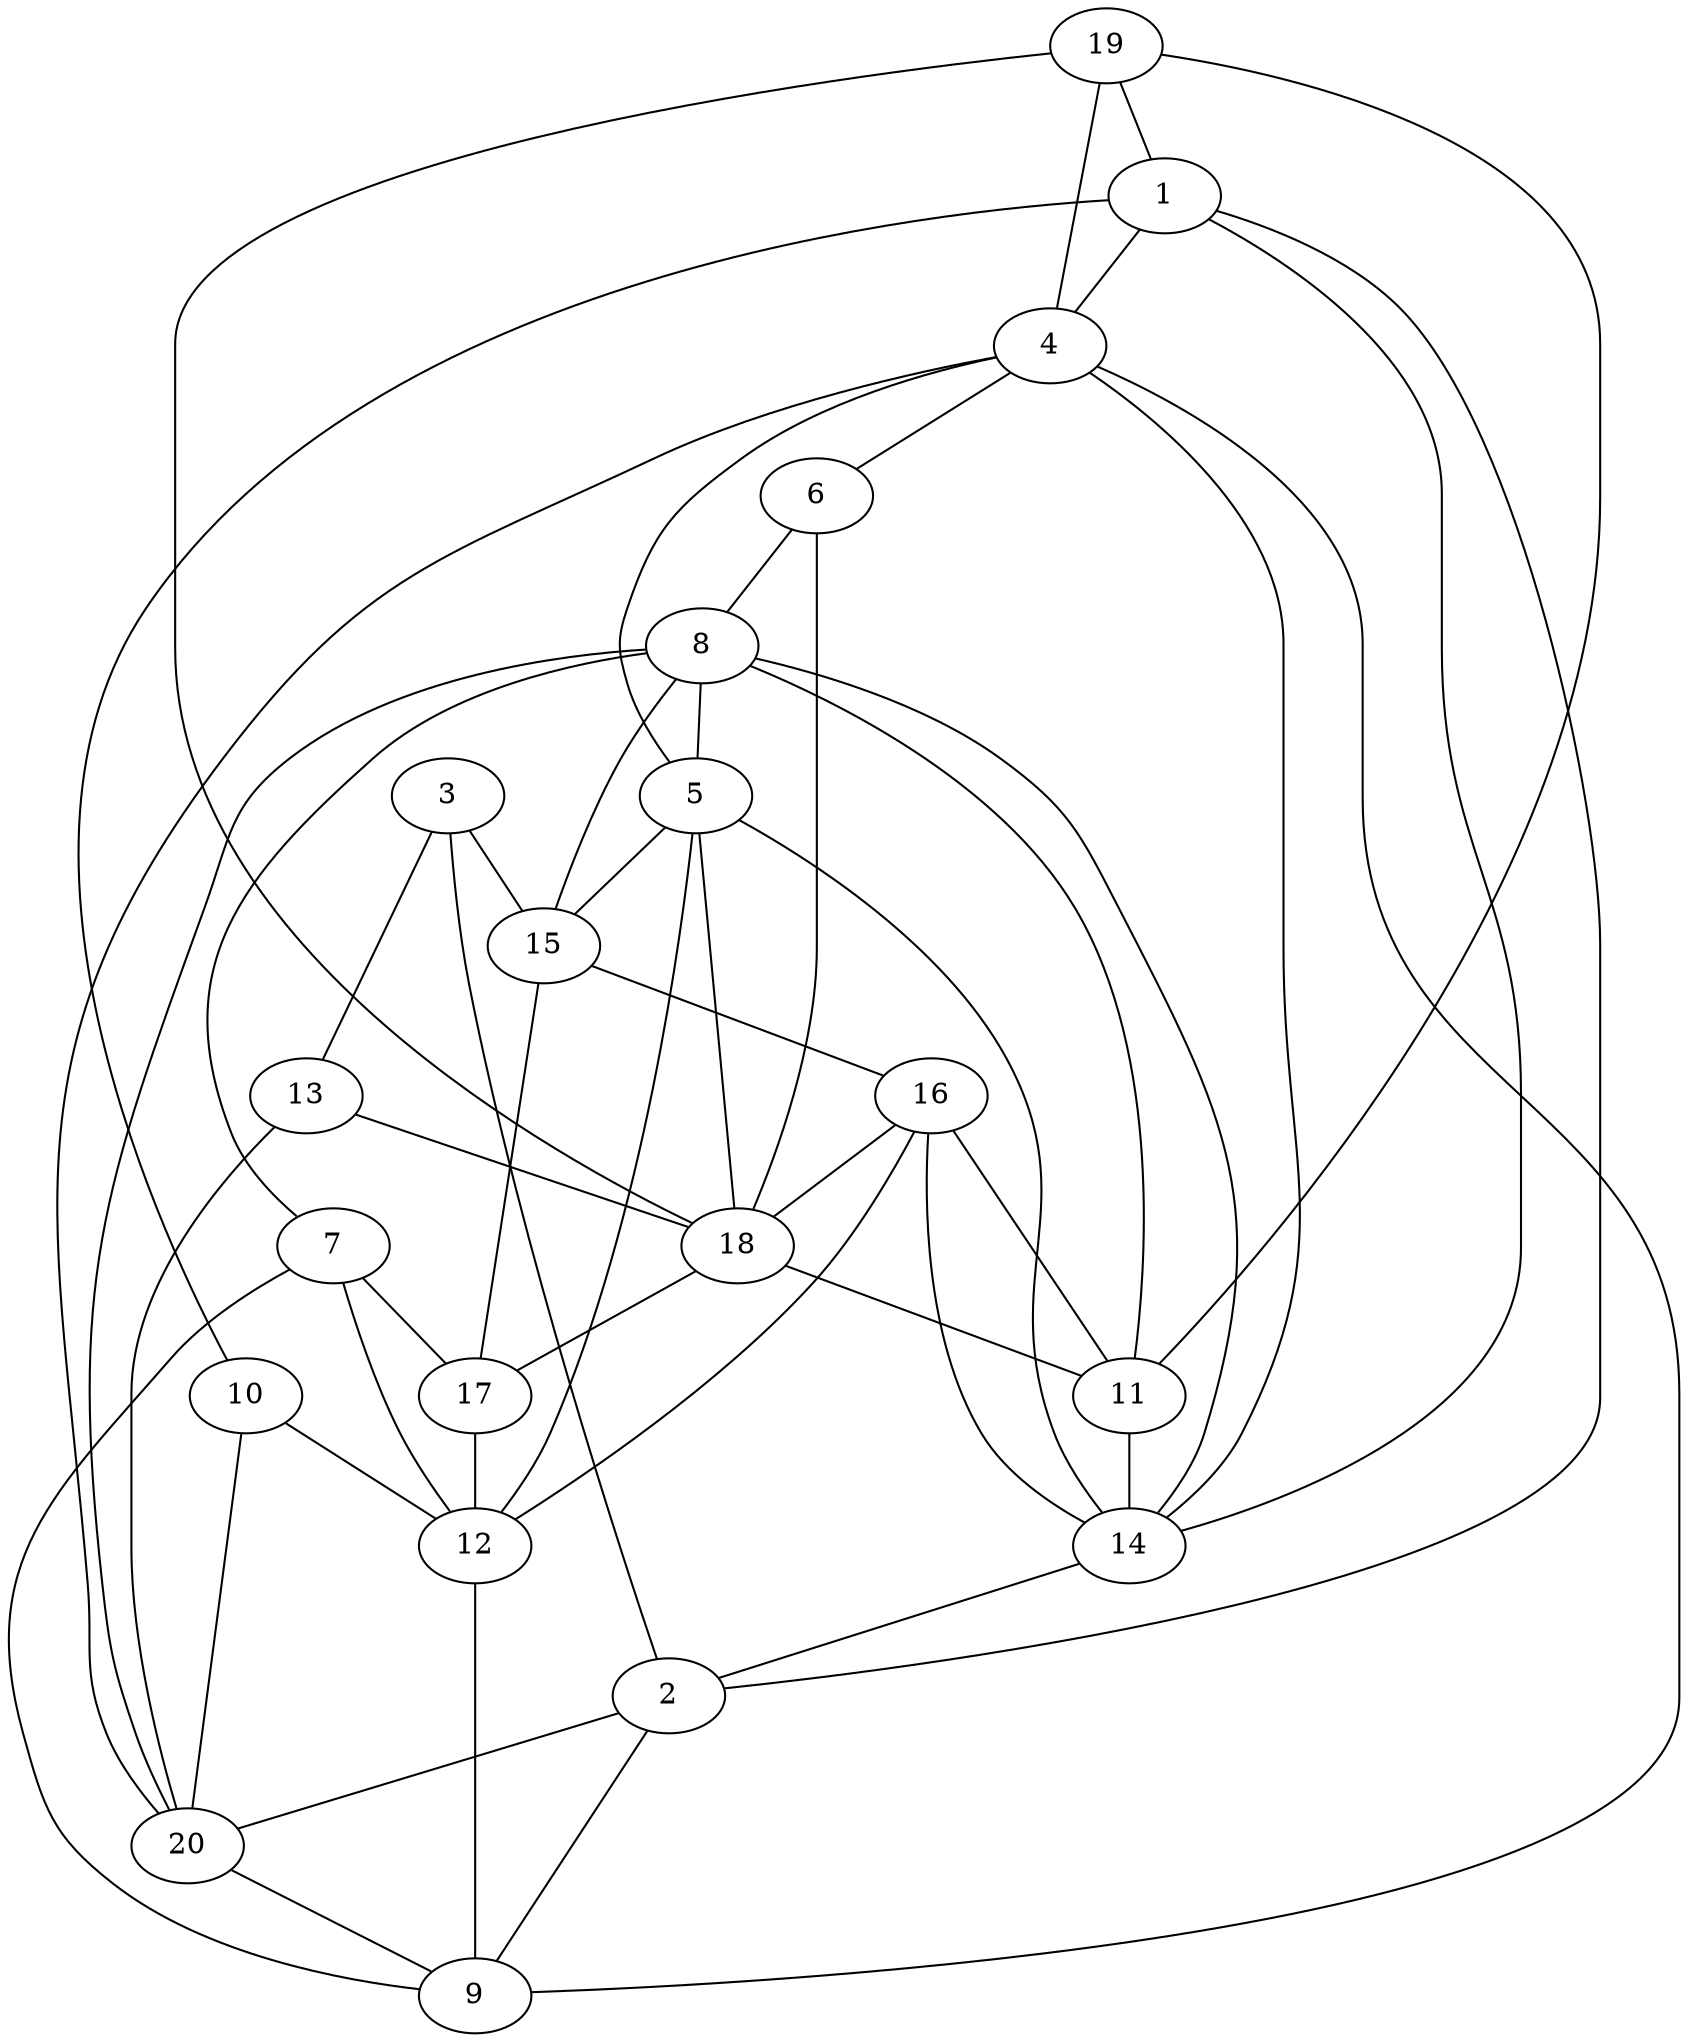 graph grafoErdosRenyi{
19--1
12--9
5--4
7--9
12--16
14--16
8--7
9--4
8--20
7--12
7--17
5--14
3--13
18--19
18--5
6--8
11--19
5--15
17--12
13--18
1--4
16--18
2--20
4--6
15--17
14--4
8--5
10--12
11--14
4--20
13--20
15--16
3--2
20--9
18--11
18--17
4--19
3--15
8--15
12--5
2--1
8--11
14--8
1--10
14--1
10--20
18--6
16--11
14--2
9--2
}
